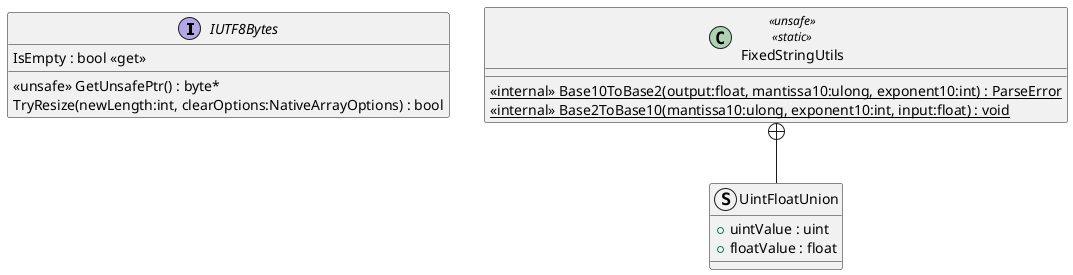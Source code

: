 @startuml
interface IUTF8Bytes {
    IsEmpty : bool <<get>>
    <<unsafe>> GetUnsafePtr() : byte*
    TryResize(newLength:int, clearOptions:NativeArrayOptions) : bool
}
class FixedStringUtils <<unsafe>> <<static>> {
    <<internal>> {static} Base10ToBase2(output:float, mantissa10:ulong, exponent10:int) : ParseError
    <<internal>> {static} Base2ToBase10(mantissa10:ulong, exponent10:int, input:float) : void
}
struct UintFloatUnion {
    + uintValue : uint
    + floatValue : float
}
FixedStringUtils +-- UintFloatUnion
@enduml
